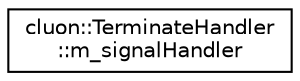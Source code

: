 digraph "Graphical Class Hierarchy"
{
 // LATEX_PDF_SIZE
  edge [fontname="Helvetica",fontsize="10",labelfontname="Helvetica",labelfontsize="10"];
  node [fontname="Helvetica",fontsize="10",shape=record];
  rankdir="LR";
  Node0 [label="cluon::TerminateHandler\l::m_signalHandler",height=0.2,width=0.4,color="black", fillcolor="white", style="filled",URL="$structcluon_1_1TerminateHandler_1_1m__signalHandler.html",tooltip=" "];
}
